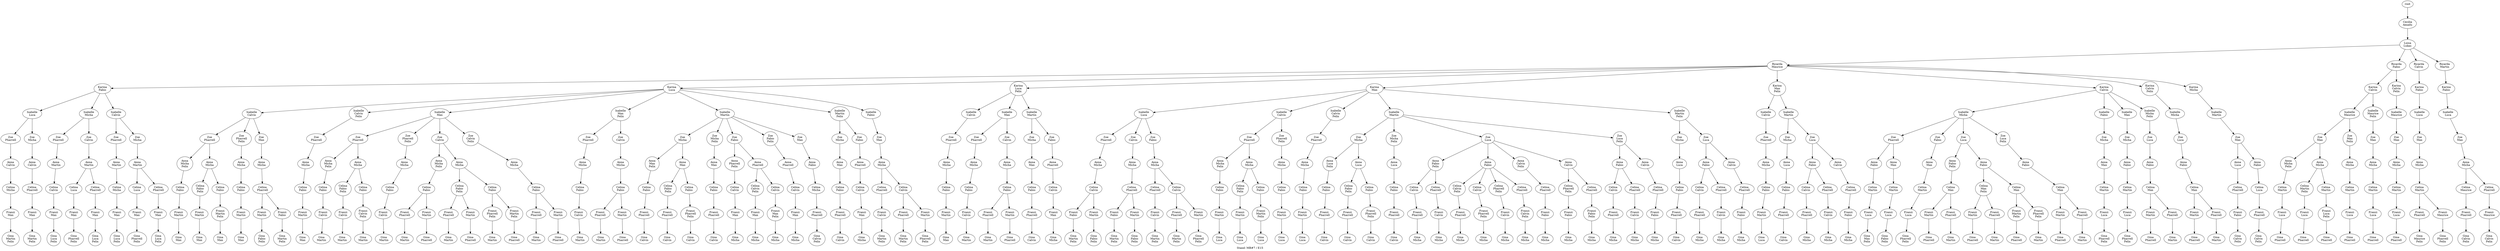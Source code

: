 digraph D { labelloc="b"; label="Stand: MB#7 / E15"; ranksep=0.8;
"root/0"[label="Cecilia\nAmadu"]
"root" -> "root/0";
"root/0/4"[label="Luisa\nLukas"]
"root/0" -> "root/0/4";
"root/0/4/6"[label="Ricarda\nMaurice"]
"root/0/4" -> "root/0/4/6";
"root/0/4/6/2"[label="Karina\nFabio"]
"root/0/4/6" -> "root/0/4/6/2";
"root/0/4/6/2/3"[label="Isabelle\nLuca"]
"root/0/4/6/2" -> "root/0/4/6/2/3";
"root/0/4/6/2/3/9"[label="Zoe\nPharrell"]
"root/0/4/6/2/3" -> "root/0/4/6/2/3/9";
"root/0/4/6/2/3/9/1"[label="Anna\nCalvin"]
"root/0/4/6/2/3/9" -> "root/0/4/6/2/3/9/1";
"root/0/4/6/2/3/9/1/8"[label="Celina\nMicha"]
"root/0/4/6/2/3/9/1" -> "root/0/4/6/2/3/9/1/8";
"root/0/4/6/2/3/9/1/8/7"[label="Franzi\nMax"]
"root/0/4/6/2/3/9/1/8" -> "root/0/4/6/2/3/9/1/8/7";
"root/0/4/6/2/3/9/1/8/7/5,10"[label="Gina\nMartin\nFelix"]
"root/0/4/6/2/3/9/1/8/7" -> "root/0/4/6/2/3/9/1/8/7/5,10";
"root/0/4/6/2/8"[label="Isabelle\nMicha"]
"root/0/4/6/2" -> "root/0/4/6/2/8";
"root/0/4/6/2/8/9"[label="Zoe\nPharrell"]
"root/0/4/6/2/8" -> "root/0/4/6/2/8/9";
"root/0/4/6/2/8/9/5"[label="Anna\nMartin"]
"root/0/4/6/2/8/9" -> "root/0/4/6/2/8/9/5";
"root/0/4/6/2/8/9/5/1"[label="Celina\nCalvin"]
"root/0/4/6/2/8/9/5" -> "root/0/4/6/2/8/9/5/1";
"root/0/4/6/2/8/9/5/1/7"[label="Franzi\nMax"]
"root/0/4/6/2/8/9/5/1" -> "root/0/4/6/2/8/9/5/1/7";
"root/0/4/6/2/8/9/5/1/7/3,10"[label="Gina\nLuca\nFelix"]
"root/0/4/6/2/8/9/5/1/7" -> "root/0/4/6/2/8/9/5/1/7/3,10";
"root/0/4/6/2/1"[label="Isabelle\nCalvin"]
"root/0/4/6/2" -> "root/0/4/6/2/1";
"root/0/4/6/2/1/9"[label="Zoe\nPharrell"]
"root/0/4/6/2/1" -> "root/0/4/6/2/1/9";
"root/0/4/6/2/1/9/5"[label="Anna\nMartin"]
"root/0/4/6/2/1/9" -> "root/0/4/6/2/1/9/5";
"root/0/4/6/2/1/9/5/8"[label="Celina\nMicha"]
"root/0/4/6/2/1/9/5" -> "root/0/4/6/2/1/9/5/8";
"root/0/4/6/2/1/9/5/8/7"[label="Franzi\nMax"]
"root/0/4/6/2/1/9/5/8" -> "root/0/4/6/2/1/9/5/8/7";
"root/0/4/6/2/1/9/5/8/7/3,10"[label="Gina\nLuca\nFelix"]
"root/0/4/6/2/1/9/5/8/7" -> "root/0/4/6/2/1/9/5/8/7/3,10";
"root/0/4/6/3"[label="Karina\nLuca"]
"root/0/4/6" -> "root/0/4/6/3";
"root/0/4/6/3/1"[label="Isabelle\nCalvin"]
"root/0/4/6/3" -> "root/0/4/6/3/1";
"root/0/4/6/3/1/9"[label="Zoe\nPharrell"]
"root/0/4/6/3/1" -> "root/0/4/6/3/1/9";
"root/0/4/6/3/1/9/8,10"[label="Anna\nMicha\nFelix"]
"root/0/4/6/3/1/9" -> "root/0/4/6/3/1/9/8,10";
"root/0/4/6/3/1/9/8,10/2"[label="Celina\nFabio"]
"root/0/4/6/3/1/9/8,10" -> "root/0/4/6/3/1/9/8,10/2";
"root/0/4/6/3/1/9/8,10/2/5"[label="Franzi\nMartin"]
"root/0/4/6/3/1/9/8,10/2" -> "root/0/4/6/3/1/9/8,10/2/5";
"root/0/4/6/3/1/9/8,10/2/5/7"[label="Gina\nMax"]
"root/0/4/6/3/1/9/8,10/2/5" -> "root/0/4/6/3/1/9/8,10/2/5/7";
"root/0/4/6/3/1/9/8"[label="Anna\nMicha"]
"root/0/4/6/3/1/9" -> "root/0/4/6/3/1/9/8";
"root/0/4/6/3/1/9/8/2,10"[label="Celina\nFabio\nFelix"]
"root/0/4/6/3/1/9/8" -> "root/0/4/6/3/1/9/8/2,10";
"root/0/4/6/3/1/9/8/2,10/5"[label="Franzi\nMartin"]
"root/0/4/6/3/1/9/8/2,10" -> "root/0/4/6/3/1/9/8/2,10/5";
"root/0/4/6/3/1/9/8/2,10/5/7"[label="Gina\nMax"]
"root/0/4/6/3/1/9/8/2,10/5" -> "root/0/4/6/3/1/9/8/2,10/5/7";
"root/0/4/6/3/1/9/8/2"[label="Celina\nFabio"]
"root/0/4/6/3/1/9/8" -> "root/0/4/6/3/1/9/8/2";
"root/0/4/6/3/1/9/8/2/5,10"[label="Franzi\nMartin\nFelix"]
"root/0/4/6/3/1/9/8/2" -> "root/0/4/6/3/1/9/8/2/5,10";
"root/0/4/6/3/1/9/8/2/5,10/7"[label="Gina\nMax"]
"root/0/4/6/3/1/9/8/2/5,10" -> "root/0/4/6/3/1/9/8/2/5,10/7";
"root/0/4/6/3/1,10"[label="Isabelle\nCalvin\nFelix"]
"root/0/4/6/3" -> "root/0/4/6/3/1,10";
"root/0/4/6/3/1,10/9"[label="Zoe\nPharrell"]
"root/0/4/6/3/1,10" -> "root/0/4/6/3/1,10/9";
"root/0/4/6/3/1,10/9/8"[label="Anna\nMicha"]
"root/0/4/6/3/1,10/9" -> "root/0/4/6/3/1,10/9/8";
"root/0/4/6/3/1,10/9/8/2"[label="Celina\nFabio"]
"root/0/4/6/3/1,10/9/8" -> "root/0/4/6/3/1,10/9/8/2";
"root/0/4/6/3/1,10/9/8/2/5"[label="Franzi\nMartin"]
"root/0/4/6/3/1,10/9/8/2" -> "root/0/4/6/3/1,10/9/8/2/5";
"root/0/4/6/3/1,10/9/8/2/5/7"[label="Gina\nMax"]
"root/0/4/6/3/1,10/9/8/2/5" -> "root/0/4/6/3/1,10/9/8/2/5/7";
"root/0/4/6/3,10"[label="Karina\nLuca\nFelix"]
"root/0/4/6" -> "root/0/4/6/3,10";
"root/0/4/6/3,10/1"[label="Isabelle\nCalvin"]
"root/0/4/6/3,10" -> "root/0/4/6/3,10/1";
"root/0/4/6/3,10/1/9"[label="Zoe\nPharrell"]
"root/0/4/6/3,10/1" -> "root/0/4/6/3,10/1/9";
"root/0/4/6/3,10/1/9/8"[label="Anna\nMicha"]
"root/0/4/6/3,10/1/9" -> "root/0/4/6/3,10/1/9/8";
"root/0/4/6/3,10/1/9/8/2"[label="Celina\nFabio"]
"root/0/4/6/3,10/1/9/8" -> "root/0/4/6/3,10/1/9/8/2";
"root/0/4/6/3,10/1/9/8/2/5"[label="Franzi\nMartin"]
"root/0/4/6/3,10/1/9/8/2" -> "root/0/4/6/3,10/1/9/8/2/5";
"root/0/4/6/3,10/1/9/8/2/5/7"[label="Gina\nMax"]
"root/0/4/6/3,10/1/9/8/2/5" -> "root/0/4/6/3,10/1/9/8/2/5/7";
"root/0/4/6/3/1/9,10"[label="Zoe\nPharrell\nFelix"]
"root/0/4/6/3/1" -> "root/0/4/6/3/1/9,10";
"root/0/4/6/3/1/9,10/8"[label="Anna\nMicha"]
"root/0/4/6/3/1/9,10" -> "root/0/4/6/3/1/9,10/8";
"root/0/4/6/3/1/9,10/8/2"[label="Celina\nFabio"]
"root/0/4/6/3/1/9,10/8" -> "root/0/4/6/3/1/9,10/8/2";
"root/0/4/6/3/1/9,10/8/2/5"[label="Franzi\nMartin"]
"root/0/4/6/3/1/9,10/8/2" -> "root/0/4/6/3/1/9,10/8/2/5";
"root/0/4/6/3/1/9,10/8/2/5/7"[label="Gina\nMax"]
"root/0/4/6/3/1/9,10/8/2/5" -> "root/0/4/6/3/1/9,10/8/2/5/7";
"root/0/4/6/3/7"[label="Isabelle\nMax"]
"root/0/4/6/3" -> "root/0/4/6/3/7";
"root/0/4/6/3/7/9"[label="Zoe\nPharrell"]
"root/0/4/6/3/7" -> "root/0/4/6/3/7/9";
"root/0/4/6/3/7/9/8,10"[label="Anna\nMicha\nFelix"]
"root/0/4/6/3/7/9" -> "root/0/4/6/3/7/9/8,10";
"root/0/4/6/3/7/9/8,10/2"[label="Celina\nFabio"]
"root/0/4/6/3/7/9/8,10" -> "root/0/4/6/3/7/9/8,10/2";
"root/0/4/6/3/7/9/8,10/2/1"[label="Franzi\nCalvin"]
"root/0/4/6/3/7/9/8,10/2" -> "root/0/4/6/3/7/9/8,10/2/1";
"root/0/4/6/3/7/9/8,10/2/1/5"[label="Gina\nMartin"]
"root/0/4/6/3/7/9/8,10/2/1" -> "root/0/4/6/3/7/9/8,10/2/1/5";
"root/0/4/6/3/7/9/8"[label="Anna\nMicha"]
"root/0/4/6/3/7/9" -> "root/0/4/6/3/7/9/8";
"root/0/4/6/3/7/9/8/2,10"[label="Celina\nFabio\nFelix"]
"root/0/4/6/3/7/9/8" -> "root/0/4/6/3/7/9/8/2,10";
"root/0/4/6/3/7/9/8/2,10/1"[label="Franzi\nCalvin"]
"root/0/4/6/3/7/9/8/2,10" -> "root/0/4/6/3/7/9/8/2,10/1";
"root/0/4/6/3/7/9/8/2,10/1/5"[label="Gina\nMartin"]
"root/0/4/6/3/7/9/8/2,10/1" -> "root/0/4/6/3/7/9/8/2,10/1/5";
"root/0/4/6/3/7/9/8/2"[label="Celina\nFabio"]
"root/0/4/6/3/7/9/8" -> "root/0/4/6/3/7/9/8/2";
"root/0/4/6/3/7/9/8/2/1,10"[label="Franzi\nCalvin\nFelix"]
"root/0/4/6/3/7/9/8/2" -> "root/0/4/6/3/7/9/8/2/1,10";
"root/0/4/6/3/7/9/8/2/1,10/5"[label="Gina\nMartin"]
"root/0/4/6/3/7/9/8/2/1,10" -> "root/0/4/6/3/7/9/8/2/1,10/5";
"root/0/4/6/3/7,10"[label="Isabelle\nMax\nFelix"]
"root/0/4/6/3" -> "root/0/4/6/3/7,10";
"root/0/4/6/3/7,10/9"[label="Zoe\nPharrell"]
"root/0/4/6/3/7,10" -> "root/0/4/6/3/7,10/9";
"root/0/4/6/3/7,10/9/8"[label="Anna\nMicha"]
"root/0/4/6/3/7,10/9" -> "root/0/4/6/3/7,10/9/8";
"root/0/4/6/3/7,10/9/8/2"[label="Celina\nFabio"]
"root/0/4/6/3/7,10/9/8" -> "root/0/4/6/3/7,10/9/8/2";
"root/0/4/6/3/7,10/9/8/2/1"[label="Franzi\nCalvin"]
"root/0/4/6/3/7,10/9/8/2" -> "root/0/4/6/3/7,10/9/8/2/1";
"root/0/4/6/3/7,10/9/8/2/1/5"[label="Gina\nMartin"]
"root/0/4/6/3/7,10/9/8/2/1" -> "root/0/4/6/3/7,10/9/8/2/1/5";
"root/0/4/6/3,10/7"[label="Isabelle\nMax"]
"root/0/4/6/3,10" -> "root/0/4/6/3,10/7";
"root/0/4/6/3,10/7/9"[label="Zoe\nPharrell"]
"root/0/4/6/3,10/7" -> "root/0/4/6/3,10/7/9";
"root/0/4/6/3,10/7/9/8"[label="Anna\nMicha"]
"root/0/4/6/3,10/7/9" -> "root/0/4/6/3,10/7/9/8";
"root/0/4/6/3,10/7/9/8/2"[label="Celina\nFabio"]
"root/0/4/6/3,10/7/9/8" -> "root/0/4/6/3,10/7/9/8/2";
"root/0/4/6/3,10/7/9/8/2/1"[label="Franzi\nCalvin"]
"root/0/4/6/3,10/7/9/8/2" -> "root/0/4/6/3,10/7/9/8/2/1";
"root/0/4/6/3,10/7/9/8/2/1/5"[label="Gina\nMartin"]
"root/0/4/6/3,10/7/9/8/2/1" -> "root/0/4/6/3,10/7/9/8/2/1/5";
"root/0/4/6/3/7/9,10"[label="Zoe\nPharrell\nFelix"]
"root/0/4/6/3/7" -> "root/0/4/6/3/7/9,10";
"root/0/4/6/3/7/9,10/8"[label="Anna\nMicha"]
"root/0/4/6/3/7/9,10" -> "root/0/4/6/3/7/9,10/8";
"root/0/4/6/3/7/9,10/8/2"[label="Celina\nFabio"]
"root/0/4/6/3/7/9,10/8" -> "root/0/4/6/3/7/9,10/8/2";
"root/0/4/6/3/7/9,10/8/2/1"[label="Franzi\nCalvin"]
"root/0/4/6/3/7/9,10/8/2" -> "root/0/4/6/3/7/9,10/8/2/1";
"root/0/4/6/3/7/9,10/8/2/1/5"[label="Gina\nMartin"]
"root/0/4/6/3/7/9,10/8/2/1" -> "root/0/4/6/3/7/9,10/8/2/1/5";
"root/0/4/6/7"[label="Karina\nMax"]
"root/0/4/6" -> "root/0/4/6/7";
"root/0/4/6/7/3"[label="Isabelle\nLuca"]
"root/0/4/6/7" -> "root/0/4/6/7/3";
"root/0/4/6/7/3/9"[label="Zoe\nPharrell"]
"root/0/4/6/7/3" -> "root/0/4/6/7/3/9";
"root/0/4/6/7/3/9/8"[label="Anna\nMicha"]
"root/0/4/6/7/3/9" -> "root/0/4/6/7/3/9/8";
"root/0/4/6/7/3/9/8/1"[label="Celina\nCalvin"]
"root/0/4/6/7/3/9/8" -> "root/0/4/6/7/3/9/8/1";
"root/0/4/6/7/3/9/8/1/2"[label="Franzi\nFabio"]
"root/0/4/6/7/3/9/8/1" -> "root/0/4/6/7/3/9/8/1/2";
"root/0/4/6/7/3/9/8/1/2/5,10"[label="Gina\nMartin\nFelix"]
"root/0/4/6/7/3/9/8/1/2" -> "root/0/4/6/7/3/9/8/1/2/5,10";
"root/0/4/6/7/3/9/8/1/5"[label="Franzi\nMartin"]
"root/0/4/6/7/3/9/8/1" -> "root/0/4/6/7/3/9/8/1/5";
"root/0/4/6/7/3/9/8/1/5/2,10"[label="Gina\nFabio\nFelix"]
"root/0/4/6/7/3/9/8/1/5" -> "root/0/4/6/7/3/9/8/1/5/2,10";
"root/0/4/6/7/1"[label="Isabelle\nCalvin"]
"root/0/4/6/7" -> "root/0/4/6/7/1";
"root/0/4/6/7/1/9"[label="Zoe\nPharrell"]
"root/0/4/6/7/1" -> "root/0/4/6/7/1/9";
"root/0/4/6/7/1/9/8,10"[label="Anna\nMicha\nFelix"]
"root/0/4/6/7/1/9" -> "root/0/4/6/7/1/9/8,10";
"root/0/4/6/7/1/9/8,10/2"[label="Celina\nFabio"]
"root/0/4/6/7/1/9/8,10" -> "root/0/4/6/7/1/9/8,10/2";
"root/0/4/6/7/1/9/8,10/2/5"[label="Franzi\nMartin"]
"root/0/4/6/7/1/9/8,10/2" -> "root/0/4/6/7/1/9/8,10/2/5";
"root/0/4/6/7/1/9/8,10/2/5/3"[label="Gina\nLuca"]
"root/0/4/6/7/1/9/8,10/2/5" -> "root/0/4/6/7/1/9/8,10/2/5/3";
"root/0/4/6/7/1/9/8"[label="Anna\nMicha"]
"root/0/4/6/7/1/9" -> "root/0/4/6/7/1/9/8";
"root/0/4/6/7/1/9/8/2,10"[label="Celina\nFabio\nFelix"]
"root/0/4/6/7/1/9/8" -> "root/0/4/6/7/1/9/8/2,10";
"root/0/4/6/7/1/9/8/2,10/5"[label="Franzi\nMartin"]
"root/0/4/6/7/1/9/8/2,10" -> "root/0/4/6/7/1/9/8/2,10/5";
"root/0/4/6/7/1/9/8/2,10/5/3"[label="Gina\nLuca"]
"root/0/4/6/7/1/9/8/2,10/5" -> "root/0/4/6/7/1/9/8/2,10/5/3";
"root/0/4/6/7/1/9/8/2"[label="Celina\nFabio"]
"root/0/4/6/7/1/9/8" -> "root/0/4/6/7/1/9/8/2";
"root/0/4/6/7/1/9/8/2/5,10"[label="Franzi\nMartin\nFelix"]
"root/0/4/6/7/1/9/8/2" -> "root/0/4/6/7/1/9/8/2/5,10";
"root/0/4/6/7/1/9/8/2/5,10/3"[label="Gina\nLuca"]
"root/0/4/6/7/1/9/8/2/5,10" -> "root/0/4/6/7/1/9/8/2/5,10/3";
"root/0/4/6/7/1,10"[label="Isabelle\nCalvin\nFelix"]
"root/0/4/6/7" -> "root/0/4/6/7/1,10";
"root/0/4/6/7/1,10/9"[label="Zoe\nPharrell"]
"root/0/4/6/7/1,10" -> "root/0/4/6/7/1,10/9";
"root/0/4/6/7/1,10/9/8"[label="Anna\nMicha"]
"root/0/4/6/7/1,10/9" -> "root/0/4/6/7/1,10/9/8";
"root/0/4/6/7/1,10/9/8/2"[label="Celina\nFabio"]
"root/0/4/6/7/1,10/9/8" -> "root/0/4/6/7/1,10/9/8/2";
"root/0/4/6/7/1,10/9/8/2/5"[label="Franzi\nMartin"]
"root/0/4/6/7/1,10/9/8/2" -> "root/0/4/6/7/1,10/9/8/2/5";
"root/0/4/6/7/1,10/9/8/2/5/3"[label="Gina\nLuca"]
"root/0/4/6/7/1,10/9/8/2/5" -> "root/0/4/6/7/1,10/9/8/2/5/3";
"root/0/4/6/7,10"[label="Karina\nMax\nFelix"]
"root/0/4/6" -> "root/0/4/6/7,10";
"root/0/4/6/7,10/1"[label="Isabelle\nCalvin"]
"root/0/4/6/7,10" -> "root/0/4/6/7,10/1";
"root/0/4/6/7,10/1/9"[label="Zoe\nPharrell"]
"root/0/4/6/7,10/1" -> "root/0/4/6/7,10/1/9";
"root/0/4/6/7,10/1/9/8"[label="Anna\nMicha"]
"root/0/4/6/7,10/1/9" -> "root/0/4/6/7,10/1/9/8";
"root/0/4/6/7,10/1/9/8/2"[label="Celina\nFabio"]
"root/0/4/6/7,10/1/9/8" -> "root/0/4/6/7,10/1/9/8/2";
"root/0/4/6/7,10/1/9/8/2/5"[label="Franzi\nMartin"]
"root/0/4/6/7,10/1/9/8/2" -> "root/0/4/6/7,10/1/9/8/2/5";
"root/0/4/6/7,10/1/9/8/2/5/3"[label="Gina\nLuca"]
"root/0/4/6/7,10/1/9/8/2/5" -> "root/0/4/6/7,10/1/9/8/2/5/3";
"root/0/4/6/7/1/9,10"[label="Zoe\nPharrell\nFelix"]
"root/0/4/6/7/1" -> "root/0/4/6/7/1/9,10";
"root/0/4/6/7/1/9,10/8"[label="Anna\nMicha"]
"root/0/4/6/7/1/9,10" -> "root/0/4/6/7/1/9,10/8";
"root/0/4/6/7/1/9,10/8/2"[label="Celina\nFabio"]
"root/0/4/6/7/1/9,10/8" -> "root/0/4/6/7/1/9,10/8/2";
"root/0/4/6/7/1/9,10/8/2/5"[label="Franzi\nMartin"]
"root/0/4/6/7/1/9,10/8/2" -> "root/0/4/6/7/1/9,10/8/2/5";
"root/0/4/6/7/1/9,10/8/2/5/3"[label="Gina\nLuca"]
"root/0/4/6/7/1/9,10/8/2/5" -> "root/0/4/6/7/1/9,10/8/2/5/3";
"root/0/4/6/1"[label="Karina\nCalvin"]
"root/0/4/6" -> "root/0/4/6/1";
"root/0/4/6/1/8"[label="Isabelle\nMicha"]
"root/0/4/6/1" -> "root/0/4/6/1/8";
"root/0/4/6/1/8/9"[label="Zoe\nPharrell"]
"root/0/4/6/1/8" -> "root/0/4/6/1/8/9";
"root/0/4/6/1/8/9/2"[label="Anna\nFabio"]
"root/0/4/6/1/8/9" -> "root/0/4/6/1/8/9/2";
"root/0/4/6/1/8/9/2/5"[label="Celina\nMartin"]
"root/0/4/6/1/8/9/2" -> "root/0/4/6/1/8/9/2/5";
"root/0/4/6/1/8/9/2/5/3"[label="Franzi\nLuca"]
"root/0/4/6/1/8/9/2/5" -> "root/0/4/6/1/8/9/2/5/3";
"root/0/4/6/1/8/9/2/5/3/7,10"[label="Gina\nMax\nFelix"]
"root/0/4/6/1/8/9/2/5/3" -> "root/0/4/6/1/8/9/2/5/3/7,10";
"root/0/4/6/1/8/9/7"[label="Anna\nMax"]
"root/0/4/6/1/8/9" -> "root/0/4/6/1/8/9/7";
"root/0/4/6/1/8/9/7/5"[label="Celina\nMartin"]
"root/0/4/6/1/8/9/7" -> "root/0/4/6/1/8/9/7/5";
"root/0/4/6/1/8/9/7/5/3"[label="Franzi\nLuca"]
"root/0/4/6/1/8/9/7/5" -> "root/0/4/6/1/8/9/7/5/3";
"root/0/4/6/1/8/9/7/5/3/2,10"[label="Gina\nFabio\nFelix"]
"root/0/4/6/1/8/9/7/5/3" -> "root/0/4/6/1/8/9/7/5/3/2,10";
"root/0/4/6/2/3/8"[label="Zoe\nMicha"]
"root/0/4/6/2/3" -> "root/0/4/6/2/3/8";
"root/0/4/6/2/3/8/1"[label="Anna\nCalvin"]
"root/0/4/6/2/3/8" -> "root/0/4/6/2/3/8/1";
"root/0/4/6/2/3/8/1/9"[label="Celina\nPharrell"]
"root/0/4/6/2/3/8/1" -> "root/0/4/6/2/3/8/1/9";
"root/0/4/6/2/3/8/1/9/7"[label="Franzi\nMax"]
"root/0/4/6/2/3/8/1/9" -> "root/0/4/6/2/3/8/1/9/7";
"root/0/4/6/2/3/8/1/9/7/5,10"[label="Gina\nMartin\nFelix"]
"root/0/4/6/2/3/8/1/9/7" -> "root/0/4/6/2/3/8/1/9/7/5,10";
"root/0/4/6/2/1/8"[label="Zoe\nMicha"]
"root/0/4/6/2/1" -> "root/0/4/6/2/1/8";
"root/0/4/6/2/1/8/5"[label="Anna\nMartin"]
"root/0/4/6/2/1/8" -> "root/0/4/6/2/1/8/5";
"root/0/4/6/2/1/8/5/3"[label="Celina\nLuca"]
"root/0/4/6/2/1/8/5" -> "root/0/4/6/2/1/8/5/3";
"root/0/4/6/2/1/8/5/3/7"[label="Franzi\nMax"]
"root/0/4/6/2/1/8/5/3" -> "root/0/4/6/2/1/8/5/3/7";
"root/0/4/6/2/1/8/5/3/7/9,10"[label="Gina\nPharrell\nFelix"]
"root/0/4/6/2/1/8/5/3/7" -> "root/0/4/6/2/1/8/5/3/7/9,10";
"root/0/4/6/2/1/8/5/9"[label="Celina\nPharrell"]
"root/0/4/6/2/1/8/5" -> "root/0/4/6/2/1/8/5/9";
"root/0/4/6/2/1/8/5/9/7"[label="Franzi\nMax"]
"root/0/4/6/2/1/8/5/9" -> "root/0/4/6/2/1/8/5/9/7";
"root/0/4/6/2/1/8/5/9/7/3,10"[label="Gina\nLuca\nFelix"]
"root/0/4/6/2/1/8/5/9/7" -> "root/0/4/6/2/1/8/5/9/7/3,10";
"root/0/4/6/3/5"[label="Isabelle\nMartin"]
"root/0/4/6/3" -> "root/0/4/6/3/5";
"root/0/4/6/3/5/8"[label="Zoe\nMicha"]
"root/0/4/6/3/5" -> "root/0/4/6/3/5/8";
"root/0/4/6/3/5/8/7,10"[label="Anna\nMax\nFelix"]
"root/0/4/6/3/5/8" -> "root/0/4/6/3/5/8/7,10";
"root/0/4/6/3/5/8/7,10/2"[label="Celina\nFabio"]
"root/0/4/6/3/5/8/7,10" -> "root/0/4/6/3/5/8/7,10/2";
"root/0/4/6/3/5/8/7,10/2/9"[label="Franzi\nPharrell"]
"root/0/4/6/3/5/8/7,10/2" -> "root/0/4/6/3/5/8/7,10/2/9";
"root/0/4/6/3/5/8/7,10/2/9/1"[label="Gina\nCalvin"]
"root/0/4/6/3/5/8/7,10/2/9" -> "root/0/4/6/3/5/8/7,10/2/9/1";
"root/0/4/6/3/5/8/7"[label="Anna\nMax"]
"root/0/4/6/3/5/8" -> "root/0/4/6/3/5/8/7";
"root/0/4/6/3/5/8/7/2,10"[label="Celina\nFabio\nFelix"]
"root/0/4/6/3/5/8/7" -> "root/0/4/6/3/5/8/7/2,10";
"root/0/4/6/3/5/8/7/2,10/9"[label="Franzi\nPharrell"]
"root/0/4/6/3/5/8/7/2,10" -> "root/0/4/6/3/5/8/7/2,10/9";
"root/0/4/6/3/5/8/7/2,10/9/1"[label="Gina\nCalvin"]
"root/0/4/6/3/5/8/7/2,10/9" -> "root/0/4/6/3/5/8/7/2,10/9/1";
"root/0/4/6/3/5/8/7/2"[label="Celina\nFabio"]
"root/0/4/6/3/5/8/7" -> "root/0/4/6/3/5/8/7/2";
"root/0/4/6/3/5/8/7/2/9,10"[label="Franzi\nPharrell\nFelix"]
"root/0/4/6/3/5/8/7/2" -> "root/0/4/6/3/5/8/7/2/9,10";
"root/0/4/6/3/5/8/7/2/9,10/1"[label="Gina\nCalvin"]
"root/0/4/6/3/5/8/7/2/9,10" -> "root/0/4/6/3/5/8/7/2/9,10/1";
"root/0/4/6/3/5,10"[label="Isabelle\nMartin\nFelix"]
"root/0/4/6/3" -> "root/0/4/6/3/5,10";
"root/0/4/6/3/5,10/8"[label="Zoe\nMicha"]
"root/0/4/6/3/5,10" -> "root/0/4/6/3/5,10/8";
"root/0/4/6/3/5,10/8/7"[label="Anna\nMax"]
"root/0/4/6/3/5,10/8" -> "root/0/4/6/3/5,10/8/7";
"root/0/4/6/3/5,10/8/7/2"[label="Celina\nFabio"]
"root/0/4/6/3/5,10/8/7" -> "root/0/4/6/3/5,10/8/7/2";
"root/0/4/6/3/5,10/8/7/2/9"[label="Franzi\nPharrell"]
"root/0/4/6/3/5,10/8/7/2" -> "root/0/4/6/3/5,10/8/7/2/9";
"root/0/4/6/3/5,10/8/7/2/9/1"[label="Gina\nCalvin"]
"root/0/4/6/3/5,10/8/7/2/9" -> "root/0/4/6/3/5,10/8/7/2/9/1";
"root/0/4/6/3,10/5"[label="Isabelle\nMartin"]
"root/0/4/6/3,10" -> "root/0/4/6/3,10/5";
"root/0/4/6/3,10/5/8"[label="Zoe\nMicha"]
"root/0/4/6/3,10/5" -> "root/0/4/6/3,10/5/8";
"root/0/4/6/3,10/5/8/7"[label="Anna\nMax"]
"root/0/4/6/3,10/5/8" -> "root/0/4/6/3,10/5/8/7";
"root/0/4/6/3,10/5/8/7/2"[label="Celina\nFabio"]
"root/0/4/6/3,10/5/8/7" -> "root/0/4/6/3,10/5/8/7/2";
"root/0/4/6/3,10/5/8/7/2/9"[label="Franzi\nPharrell"]
"root/0/4/6/3,10/5/8/7/2" -> "root/0/4/6/3,10/5/8/7/2/9";
"root/0/4/6/3,10/5/8/7/2/9/1"[label="Gina\nCalvin"]
"root/0/4/6/3,10/5/8/7/2/9" -> "root/0/4/6/3,10/5/8/7/2/9/1";
"root/0/4/6/3/5/8,10"[label="Zoe\nMicha\nFelix"]
"root/0/4/6/3/5" -> "root/0/4/6/3/5/8,10";
"root/0/4/6/3/5/8,10/7"[label="Anna\nMax"]
"root/0/4/6/3/5/8,10" -> "root/0/4/6/3/5/8,10/7";
"root/0/4/6/3/5/8,10/7/2"[label="Celina\nFabio"]
"root/0/4/6/3/5/8,10/7" -> "root/0/4/6/3/5/8,10/7/2";
"root/0/4/6/3/5/8,10/7/2/9"[label="Franzi\nPharrell"]
"root/0/4/6/3/5/8,10/7/2" -> "root/0/4/6/3/5/8,10/7/2/9";
"root/0/4/6/3/5/8,10/7/2/9/1"[label="Gina\nCalvin"]
"root/0/4/6/3/5/8,10/7/2/9" -> "root/0/4/6/3/5/8,10/7/2/9/1";
"root/0/4/6/7/5"[label="Isabelle\nMartin"]
"root/0/4/6/7" -> "root/0/4/6/7/5";
"root/0/4/6/7/5/8"[label="Zoe\nMicha"]
"root/0/4/6/7/5" -> "root/0/4/6/7/5/8";
"root/0/4/6/7/5/8/3,10"[label="Anna\nLuca\nFelix"]
"root/0/4/6/7/5/8" -> "root/0/4/6/7/5/8/3,10";
"root/0/4/6/7/5/8/3,10/2"[label="Celina\nFabio"]
"root/0/4/6/7/5/8/3,10" -> "root/0/4/6/7/5/8/3,10/2";
"root/0/4/6/7/5/8/3,10/2/9"[label="Franzi\nPharrell"]
"root/0/4/6/7/5/8/3,10/2" -> "root/0/4/6/7/5/8/3,10/2/9";
"root/0/4/6/7/5/8/3,10/2/9/1"[label="Gina\nCalvin"]
"root/0/4/6/7/5/8/3,10/2/9" -> "root/0/4/6/7/5/8/3,10/2/9/1";
"root/0/4/6/7/5/8/3"[label="Anna\nLuca"]
"root/0/4/6/7/5/8" -> "root/0/4/6/7/5/8/3";
"root/0/4/6/7/5/8/3/2,10"[label="Celina\nFabio\nFelix"]
"root/0/4/6/7/5/8/3" -> "root/0/4/6/7/5/8/3/2,10";
"root/0/4/6/7/5/8/3/2,10/9"[label="Franzi\nPharrell"]
"root/0/4/6/7/5/8/3/2,10" -> "root/0/4/6/7/5/8/3/2,10/9";
"root/0/4/6/7/5/8/3/2,10/9/1"[label="Gina\nCalvin"]
"root/0/4/6/7/5/8/3/2,10/9" -> "root/0/4/6/7/5/8/3/2,10/9/1";
"root/0/4/6/7/5/8/3/2"[label="Celina\nFabio"]
"root/0/4/6/7/5/8/3" -> "root/0/4/6/7/5/8/3/2";
"root/0/4/6/7/5/8/3/2/9,10"[label="Franzi\nPharrell\nFelix"]
"root/0/4/6/7/5/8/3/2" -> "root/0/4/6/7/5/8/3/2/9,10";
"root/0/4/6/7/5/8/3/2/9,10/1"[label="Gina\nCalvin"]
"root/0/4/6/7/5/8/3/2/9,10" -> "root/0/4/6/7/5/8/3/2/9,10/1";
"root/0/4/6/7/5,10"[label="Isabelle\nMartin\nFelix"]
"root/0/4/6/7" -> "root/0/4/6/7/5,10";
"root/0/4/6/7/5,10/8"[label="Zoe\nMicha"]
"root/0/4/6/7/5,10" -> "root/0/4/6/7/5,10/8";
"root/0/4/6/7/5,10/8/3"[label="Anna\nLuca"]
"root/0/4/6/7/5,10/8" -> "root/0/4/6/7/5,10/8/3";
"root/0/4/6/7/5,10/8/3/2"[label="Celina\nFabio"]
"root/0/4/6/7/5,10/8/3" -> "root/0/4/6/7/5,10/8/3/2";
"root/0/4/6/7/5,10/8/3/2/9"[label="Franzi\nPharrell"]
"root/0/4/6/7/5,10/8/3/2" -> "root/0/4/6/7/5,10/8/3/2/9";
"root/0/4/6/7/5,10/8/3/2/9/1"[label="Gina\nCalvin"]
"root/0/4/6/7/5,10/8/3/2/9" -> "root/0/4/6/7/5,10/8/3/2/9/1";
"root/0/4/6/7,10/5"[label="Isabelle\nMartin"]
"root/0/4/6/7,10" -> "root/0/4/6/7,10/5";
"root/0/4/6/7,10/5/8"[label="Zoe\nMicha"]
"root/0/4/6/7,10/5" -> "root/0/4/6/7,10/5/8";
"root/0/4/6/7,10/5/8/3"[label="Anna\nLuca"]
"root/0/4/6/7,10/5/8" -> "root/0/4/6/7,10/5/8/3";
"root/0/4/6/7,10/5/8/3/2"[label="Celina\nFabio"]
"root/0/4/6/7,10/5/8/3" -> "root/0/4/6/7,10/5/8/3/2";
"root/0/4/6/7,10/5/8/3/2/9"[label="Franzi\nPharrell"]
"root/0/4/6/7,10/5/8/3/2" -> "root/0/4/6/7,10/5/8/3/2/9";
"root/0/4/6/7,10/5/8/3/2/9/1"[label="Gina\nCalvin"]
"root/0/4/6/7,10/5/8/3/2/9" -> "root/0/4/6/7,10/5/8/3/2/9/1";
"root/0/4/6/7/5/8,10"[label="Zoe\nMicha\nFelix"]
"root/0/4/6/7/5" -> "root/0/4/6/7/5/8,10";
"root/0/4/6/7/5/8,10/3"[label="Anna\nLuca"]
"root/0/4/6/7/5/8,10" -> "root/0/4/6/7/5/8,10/3";
"root/0/4/6/7/5/8,10/3/2"[label="Celina\nFabio"]
"root/0/4/6/7/5/8,10/3" -> "root/0/4/6/7/5/8,10/3/2";
"root/0/4/6/7/5/8,10/3/2/9"[label="Franzi\nPharrell"]
"root/0/4/6/7/5/8,10/3/2" -> "root/0/4/6/7/5/8,10/3/2/9";
"root/0/4/6/7/5/8,10/3/2/9/1"[label="Gina\nCalvin"]
"root/0/4/6/7/5/8,10/3/2/9" -> "root/0/4/6/7/5/8,10/3/2/9/1";
"root/0/4/6/1/2"[label="Isabelle\nFabio"]
"root/0/4/6/1" -> "root/0/4/6/1/2";
"root/0/4/6/1/2/8"[label="Zoe\nMicha"]
"root/0/4/6/1/2" -> "root/0/4/6/1/2/8";
"root/0/4/6/1/2/8/7"[label="Anna\nMax"]
"root/0/4/6/1/2/8" -> "root/0/4/6/1/2/8/7";
"root/0/4/6/1/2/8/7/5"[label="Celina\nMartin"]
"root/0/4/6/1/2/8/7" -> "root/0/4/6/1/2/8/7/5";
"root/0/4/6/1/2/8/7/5/3"[label="Franzi\nLuca"]
"root/0/4/6/1/2/8/7/5" -> "root/0/4/6/1/2/8/7/5/3";
"root/0/4/6/1/2/8/7/5/3/9,10"[label="Gina\nPharrell\nFelix"]
"root/0/4/6/1/2/8/7/5/3" -> "root/0/4/6/1/2/8/7/5/3/9,10";
"root/0/4/6/1/7"[label="Isabelle\nMax"]
"root/0/4/6/1" -> "root/0/4/6/1/7";
"root/0/4/6/1/7/8"[label="Zoe\nMicha"]
"root/0/4/6/1/7" -> "root/0/4/6/1/7/8";
"root/0/4/6/1/7/8/2"[label="Anna\nFabio"]
"root/0/4/6/1/7/8" -> "root/0/4/6/1/7/8/2";
"root/0/4/6/1/7/8/2/5"[label="Celina\nMartin"]
"root/0/4/6/1/7/8/2" -> "root/0/4/6/1/7/8/2/5";
"root/0/4/6/1/7/8/2/5/3"[label="Franzi\nLuca"]
"root/0/4/6/1/7/8/2/5" -> "root/0/4/6/1/7/8/2/5/3";
"root/0/4/6/1/7/8/2/5/3/9,10"[label="Gina\nPharrell\nFelix"]
"root/0/4/6/1/7/8/2/5/3" -> "root/0/4/6/1/7/8/2/5/3/9,10";
"root/0/4/6/2/8/1"[label="Zoe\nCalvin"]
"root/0/4/6/2/8" -> "root/0/4/6/2/8/1";
"root/0/4/6/2/8/1/5"[label="Anna\nMartin"]
"root/0/4/6/2/8/1" -> "root/0/4/6/2/8/1/5";
"root/0/4/6/2/8/1/5/3"[label="Celina\nLuca"]
"root/0/4/6/2/8/1/5" -> "root/0/4/6/2/8/1/5/3";
"root/0/4/6/2/8/1/5/3/7"[label="Franzi\nMax"]
"root/0/4/6/2/8/1/5/3" -> "root/0/4/6/2/8/1/5/3/7";
"root/0/4/6/2/8/1/5/3/7/9,10"[label="Gina\nPharrell\nFelix"]
"root/0/4/6/2/8/1/5/3/7" -> "root/0/4/6/2/8/1/5/3/7/9,10";
"root/0/4/6/2/8/1/5/9"[label="Celina\nPharrell"]
"root/0/4/6/2/8/1/5" -> "root/0/4/6/2/8/1/5/9";
"root/0/4/6/2/8/1/5/9/7"[label="Franzi\nMax"]
"root/0/4/6/2/8/1/5/9" -> "root/0/4/6/2/8/1/5/9/7";
"root/0/4/6/2/8/1/5/9/7/3,10"[label="Gina\nLuca\nFelix"]
"root/0/4/6/2/8/1/5/9/7" -> "root/0/4/6/2/8/1/5/9/7/3,10";
"root/0/4/6/3/7/1"[label="Zoe\nCalvin"]
"root/0/4/6/3/7" -> "root/0/4/6/3/7/1";
"root/0/4/6/3/7/1/8,10"[label="Anna\nMicha\nFelix"]
"root/0/4/6/3/7/1" -> "root/0/4/6/3/7/1/8,10";
"root/0/4/6/3/7/1/8,10/2"[label="Celina\nFabio"]
"root/0/4/6/3/7/1/8,10" -> "root/0/4/6/3/7/1/8,10/2";
"root/0/4/6/3/7/1/8,10/2/9"[label="Franzi\nPharrell"]
"root/0/4/6/3/7/1/8,10/2" -> "root/0/4/6/3/7/1/8,10/2/9";
"root/0/4/6/3/7/1/8,10/2/9/5"[label="Gina\nMartin"]
"root/0/4/6/3/7/1/8,10/2/9" -> "root/0/4/6/3/7/1/8,10/2/9/5";
"root/0/4/6/3/7/1/8"[label="Anna\nMicha"]
"root/0/4/6/3/7/1" -> "root/0/4/6/3/7/1/8";
"root/0/4/6/3/7/1/8/2,10"[label="Celina\nFabio\nFelix"]
"root/0/4/6/3/7/1/8" -> "root/0/4/6/3/7/1/8/2,10";
"root/0/4/6/3/7/1/8/2,10/9"[label="Franzi\nPharrell"]
"root/0/4/6/3/7/1/8/2,10" -> "root/0/4/6/3/7/1/8/2,10/9";
"root/0/4/6/3/7/1/8/2,10/9/5"[label="Gina\nMartin"]
"root/0/4/6/3/7/1/8/2,10/9" -> "root/0/4/6/3/7/1/8/2,10/9/5";
"root/0/4/6/3/7/1/8/2"[label="Celina\nFabio"]
"root/0/4/6/3/7/1/8" -> "root/0/4/6/3/7/1/8/2";
"root/0/4/6/3/7/1/8/2/9,10"[label="Franzi\nPharrell\nFelix"]
"root/0/4/6/3/7/1/8/2" -> "root/0/4/6/3/7/1/8/2/9,10";
"root/0/4/6/3/7/1/8/2/9,10/5"[label="Gina\nMartin"]
"root/0/4/6/3/7/1/8/2/9,10" -> "root/0/4/6/3/7/1/8/2/9,10/5";
"root/0/4/6/3/7,10/1"[label="Zoe\nCalvin"]
"root/0/4/6/3/7,10" -> "root/0/4/6/3/7,10/1";
"root/0/4/6/3/7,10/1/8"[label="Anna\nMicha"]
"root/0/4/6/3/7,10/1" -> "root/0/4/6/3/7,10/1/8";
"root/0/4/6/3/7,10/1/8/2"[label="Celina\nFabio"]
"root/0/4/6/3/7,10/1/8" -> "root/0/4/6/3/7,10/1/8/2";
"root/0/4/6/3/7,10/1/8/2/9"[label="Franzi\nPharrell"]
"root/0/4/6/3/7,10/1/8/2" -> "root/0/4/6/3/7,10/1/8/2/9";
"root/0/4/6/3/7,10/1/8/2/9/5"[label="Gina\nMartin"]
"root/0/4/6/3/7,10/1/8/2/9" -> "root/0/4/6/3/7,10/1/8/2/9/5";
"root/0/4/6/3,10/7/1"[label="Zoe\nCalvin"]
"root/0/4/6/3,10/7" -> "root/0/4/6/3,10/7/1";
"root/0/4/6/3,10/7/1/8"[label="Anna\nMicha"]
"root/0/4/6/3,10/7/1" -> "root/0/4/6/3,10/7/1/8";
"root/0/4/6/3,10/7/1/8/2"[label="Celina\nFabio"]
"root/0/4/6/3,10/7/1/8" -> "root/0/4/6/3,10/7/1/8/2";
"root/0/4/6/3,10/7/1/8/2/9"[label="Franzi\nPharrell"]
"root/0/4/6/3,10/7/1/8/2" -> "root/0/4/6/3,10/7/1/8/2/9";
"root/0/4/6/3,10/7/1/8/2/9/5"[label="Gina\nMartin"]
"root/0/4/6/3,10/7/1/8/2/9" -> "root/0/4/6/3,10/7/1/8/2/9/5";
"root/0/4/6/3/7/1,10"[label="Zoe\nCalvin\nFelix"]
"root/0/4/6/3/7" -> "root/0/4/6/3/7/1,10";
"root/0/4/6/3/7/1,10/8"[label="Anna\nMicha"]
"root/0/4/6/3/7/1,10" -> "root/0/4/6/3/7/1,10/8";
"root/0/4/6/3/7/1,10/8/2"[label="Celina\nFabio"]
"root/0/4/6/3/7/1,10/8" -> "root/0/4/6/3/7/1,10/8/2";
"root/0/4/6/3/7/1,10/8/2/9"[label="Franzi\nPharrell"]
"root/0/4/6/3/7/1,10/8/2" -> "root/0/4/6/3/7/1,10/8/2/9";
"root/0/4/6/3/7/1,10/8/2/9/5"[label="Gina\nMartin"]
"root/0/4/6/3/7/1,10/8/2/9" -> "root/0/4/6/3/7/1,10/8/2/9/5";
"root/0/4/6/3/7/1/8,10/2/5"[label="Franzi\nMartin"]
"root/0/4/6/3/7/1/8,10/2" -> "root/0/4/6/3/7/1/8,10/2/5";
"root/0/4/6/3/7/1/8,10/2/5/9"[label="Gina\nPharrell"]
"root/0/4/6/3/7/1/8,10/2/5" -> "root/0/4/6/3/7/1/8,10/2/5/9";
"root/0/4/6/3/7/1/8/2,10/5"[label="Franzi\nMartin"]
"root/0/4/6/3/7/1/8/2,10" -> "root/0/4/6/3/7/1/8/2,10/5";
"root/0/4/6/3/7/1/8/2,10/5/9"[label="Gina\nPharrell"]
"root/0/4/6/3/7/1/8/2,10/5" -> "root/0/4/6/3/7/1/8/2,10/5/9";
"root/0/4/6/3/7/1/8/2/5,10"[label="Franzi\nMartin\nFelix"]
"root/0/4/6/3/7/1/8/2" -> "root/0/4/6/3/7/1/8/2/5,10";
"root/0/4/6/3/7/1/8/2/5,10/9"[label="Gina\nPharrell"]
"root/0/4/6/3/7/1/8/2/5,10" -> "root/0/4/6/3/7/1/8/2/5,10/9";
"root/0/4/6/3/7,10/1/8/2/5"[label="Franzi\nMartin"]
"root/0/4/6/3/7,10/1/8/2" -> "root/0/4/6/3/7,10/1/8/2/5";
"root/0/4/6/3/7,10/1/8/2/5/9"[label="Gina\nPharrell"]
"root/0/4/6/3/7,10/1/8/2/5" -> "root/0/4/6/3/7,10/1/8/2/5/9";
"root/0/4/6/3,10/7/1/8/2/5"[label="Franzi\nMartin"]
"root/0/4/6/3,10/7/1/8/2" -> "root/0/4/6/3,10/7/1/8/2/5";
"root/0/4/6/3,10/7/1/8/2/5/9"[label="Gina\nPharrell"]
"root/0/4/6/3,10/7/1/8/2/5" -> "root/0/4/6/3,10/7/1/8/2/5/9";
"root/0/4/6/3/7/1,10/8/2/5"[label="Franzi\nMartin"]
"root/0/4/6/3/7/1,10/8/2" -> "root/0/4/6/3/7/1,10/8/2/5";
"root/0/4/6/3/7/1,10/8/2/5/9"[label="Gina\nPharrell"]
"root/0/4/6/3/7/1,10/8/2/5" -> "root/0/4/6/3/7/1,10/8/2/5/9";
"root/0/4/6/7/3/1"[label="Zoe\nCalvin"]
"root/0/4/6/7/3" -> "root/0/4/6/7/3/1";
"root/0/4/6/7/3/1/8"[label="Anna\nMicha"]
"root/0/4/6/7/3/1" -> "root/0/4/6/7/3/1/8";
"root/0/4/6/7/3/1/8/9"[label="Celina\nPharrell"]
"root/0/4/6/7/3/1/8" -> "root/0/4/6/7/3/1/8/9";
"root/0/4/6/7/3/1/8/9/2"[label="Franzi\nFabio"]
"root/0/4/6/7/3/1/8/9" -> "root/0/4/6/7/3/1/8/9/2";
"root/0/4/6/7/3/1/8/9/2/5,10"[label="Gina\nMartin\nFelix"]
"root/0/4/6/7/3/1/8/9/2" -> "root/0/4/6/7/3/1/8/9/2/5,10";
"root/0/4/6/7/3/1/8/9/5"[label="Franzi\nMartin"]
"root/0/4/6/7/3/1/8/9" -> "root/0/4/6/7/3/1/8/9/5";
"root/0/4/6/7/3/1/8/9/5/2,10"[label="Gina\nFabio\nFelix"]
"root/0/4/6/7/3/1/8/9/5" -> "root/0/4/6/7/3/1/8/9/5/2,10";
"root/0/4/6/1/8/2"[label="Zoe\nFabio"]
"root/0/4/6/1/8" -> "root/0/4/6/1/8/2";
"root/0/4/6/1/8/2/7"[label="Anna\nMax"]
"root/0/4/6/1/8/2" -> "root/0/4/6/1/8/2/7";
"root/0/4/6/1/8/2/7/5"[label="Celina\nMartin"]
"root/0/4/6/1/8/2/7" -> "root/0/4/6/1/8/2/7/5";
"root/0/4/6/1/8/2/7/5/3"[label="Franzi\nLuca"]
"root/0/4/6/1/8/2/7/5" -> "root/0/4/6/1/8/2/7/5/3";
"root/0/4/6/1/8/2/7/5/3/9,10"[label="Gina\nPharrell\nFelix"]
"root/0/4/6/1/8/2/7/5/3" -> "root/0/4/6/1/8/2/7/5/3/9,10";
"root/0/4/6/3/5/2"[label="Zoe\nFabio"]
"root/0/4/6/3/5" -> "root/0/4/6/3/5/2";
"root/0/4/6/3/5/2/9,10"[label="Anna\nPharrell\nFelix"]
"root/0/4/6/3/5/2" -> "root/0/4/6/3/5/2/9,10";
"root/0/4/6/3/5/2/9,10/1"[label="Celina\nCalvin"]
"root/0/4/6/3/5/2/9,10" -> "root/0/4/6/3/5/2/9,10/1";
"root/0/4/6/3/5/2/9,10/1/7"[label="Franzi\nMax"]
"root/0/4/6/3/5/2/9,10/1" -> "root/0/4/6/3/5/2/9,10/1/7";
"root/0/4/6/3/5/2/9,10/1/7/8"[label="Gina\nMicha"]
"root/0/4/6/3/5/2/9,10/1/7" -> "root/0/4/6/3/5/2/9,10/1/7/8";
"root/0/4/6/3/5/2/9"[label="Anna\nPharrell"]
"root/0/4/6/3/5/2" -> "root/0/4/6/3/5/2/9";
"root/0/4/6/3/5/2/9/1,10"[label="Celina\nCalvin\nFelix"]
"root/0/4/6/3/5/2/9" -> "root/0/4/6/3/5/2/9/1,10";
"root/0/4/6/3/5/2/9/1,10/7"[label="Franzi\nMax"]
"root/0/4/6/3/5/2/9/1,10" -> "root/0/4/6/3/5/2/9/1,10/7";
"root/0/4/6/3/5/2/9/1,10/7/8"[label="Gina\nMicha"]
"root/0/4/6/3/5/2/9/1,10/7" -> "root/0/4/6/3/5/2/9/1,10/7/8";
"root/0/4/6/3/5/2/9/1"[label="Celina\nCalvin"]
"root/0/4/6/3/5/2/9" -> "root/0/4/6/3/5/2/9/1";
"root/0/4/6/3/5/2/9/1/7,10"[label="Franzi\nMax\nFelix"]
"root/0/4/6/3/5/2/9/1" -> "root/0/4/6/3/5/2/9/1/7,10";
"root/0/4/6/3/5/2/9/1/7,10/8"[label="Gina\nMicha"]
"root/0/4/6/3/5/2/9/1/7,10" -> "root/0/4/6/3/5/2/9/1/7,10/8";
"root/0/4/6/3/5,10/2"[label="Zoe\nFabio"]
"root/0/4/6/3/5,10" -> "root/0/4/6/3/5,10/2";
"root/0/4/6/3/5,10/2/9"[label="Anna\nPharrell"]
"root/0/4/6/3/5,10/2" -> "root/0/4/6/3/5,10/2/9";
"root/0/4/6/3/5,10/2/9/1"[label="Celina\nCalvin"]
"root/0/4/6/3/5,10/2/9" -> "root/0/4/6/3/5,10/2/9/1";
"root/0/4/6/3/5,10/2/9/1/7"[label="Franzi\nMax"]
"root/0/4/6/3/5,10/2/9/1" -> "root/0/4/6/3/5,10/2/9/1/7";
"root/0/4/6/3/5,10/2/9/1/7/8"[label="Gina\nMicha"]
"root/0/4/6/3/5,10/2/9/1/7" -> "root/0/4/6/3/5,10/2/9/1/7/8";
"root/0/4/6/3,10/5/2"[label="Zoe\nFabio"]
"root/0/4/6/3,10/5" -> "root/0/4/6/3,10/5/2";
"root/0/4/6/3,10/5/2/9"[label="Anna\nPharrell"]
"root/0/4/6/3,10/5/2" -> "root/0/4/6/3,10/5/2/9";
"root/0/4/6/3,10/5/2/9/1"[label="Celina\nCalvin"]
"root/0/4/6/3,10/5/2/9" -> "root/0/4/6/3,10/5/2/9/1";
"root/0/4/6/3,10/5/2/9/1/7"[label="Franzi\nMax"]
"root/0/4/6/3,10/5/2/9/1" -> "root/0/4/6/3,10/5/2/9/1/7";
"root/0/4/6/3,10/5/2/9/1/7/8"[label="Gina\nMicha"]
"root/0/4/6/3,10/5/2/9/1/7" -> "root/0/4/6/3,10/5/2/9/1/7/8";
"root/0/4/6/3/5/2,10"[label="Zoe\nFabio\nFelix"]
"root/0/4/6/3/5" -> "root/0/4/6/3/5/2,10";
"root/0/4/6/3/5/2,10/9"[label="Anna\nPharrell"]
"root/0/4/6/3/5/2,10" -> "root/0/4/6/3/5/2,10/9";
"root/0/4/6/3/5/2,10/9/1"[label="Celina\nCalvin"]
"root/0/4/6/3/5/2,10/9" -> "root/0/4/6/3/5/2,10/9/1";
"root/0/4/6/3/5/2,10/9/1/7"[label="Franzi\nMax"]
"root/0/4/6/3/5/2,10/9/1" -> "root/0/4/6/3/5/2,10/9/1/7";
"root/0/4/6/3/5/2,10/9/1/7/8"[label="Gina\nMicha"]
"root/0/4/6/3/5/2,10/9/1/7" -> "root/0/4/6/3/5/2,10/9/1/7/8";
"root/0/4/6/7/3/2"[label="Zoe\nFabio"]
"root/0/4/6/7/3" -> "root/0/4/6/7/3/2";
"root/0/4/6/7/3/2/8"[label="Anna\nMicha"]
"root/0/4/6/7/3/2" -> "root/0/4/6/7/3/2/8";
"root/0/4/6/7/3/2/8/9"[label="Celina\nPharrell"]
"root/0/4/6/7/3/2/8" -> "root/0/4/6/7/3/2/8/9";
"root/0/4/6/7/3/2/8/9/1"[label="Franzi\nCalvin"]
"root/0/4/6/7/3/2/8/9" -> "root/0/4/6/7/3/2/8/9/1";
"root/0/4/6/7/3/2/8/9/1/5,10"[label="Gina\nMartin\nFelix"]
"root/0/4/6/7/3/2/8/9/1" -> "root/0/4/6/7/3/2/8/9/1/5,10";
"root/0/4/6/7/3/2/8/1"[label="Celina\nCalvin"]
"root/0/4/6/7/3/2/8" -> "root/0/4/6/7/3/2/8/1";
"root/0/4/6/7/3/2/8/1/9"[label="Franzi\nPharrell"]
"root/0/4/6/7/3/2/8/1" -> "root/0/4/6/7/3/2/8/1/9";
"root/0/4/6/7/3/2/8/1/9/5,10"[label="Gina\nMartin\nFelix"]
"root/0/4/6/7/3/2/8/1/9" -> "root/0/4/6/7/3/2/8/1/9/5,10";
"root/0/4/6/7/3/2/8/1/5"[label="Franzi\nMartin"]
"root/0/4/6/7/3/2/8/1" -> "root/0/4/6/7/3/2/8/1/5";
"root/0/4/6/7/3/2/8/1/5/9,10"[label="Gina\nPharrell\nFelix"]
"root/0/4/6/7/3/2/8/1/5" -> "root/0/4/6/7/3/2/8/1/5/9,10";
"root/0/4/6/1/8/3"[label="Zoe\nLuca"]
"root/0/4/6/1/8" -> "root/0/4/6/1/8/3";
"root/0/4/6/1/8/3/2,10"[label="Anna\nFabio\nFelix"]
"root/0/4/6/1/8/3" -> "root/0/4/6/1/8/3/2,10";
"root/0/4/6/1/8/3/2,10/7"[label="Celina\nMax"]
"root/0/4/6/1/8/3/2,10" -> "root/0/4/6/1/8/3/2,10/7";
"root/0/4/6/1/8/3/2,10/7/5"[label="Franzi\nMartin"]
"root/0/4/6/1/8/3/2,10/7" -> "root/0/4/6/1/8/3/2,10/7/5";
"root/0/4/6/1/8/3/2,10/7/5/9"[label="Gina\nPharrell"]
"root/0/4/6/1/8/3/2,10/7/5" -> "root/0/4/6/1/8/3/2,10/7/5/9";
"root/0/4/6/1/8/3/2"[label="Anna\nFabio"]
"root/0/4/6/1/8/3" -> "root/0/4/6/1/8/3/2";
"root/0/4/6/1/8/3/2/7,10"[label="Celina\nMax\nFelix"]
"root/0/4/6/1/8/3/2" -> "root/0/4/6/1/8/3/2/7,10";
"root/0/4/6/1/8/3/2/7,10/5"[label="Franzi\nMartin"]
"root/0/4/6/1/8/3/2/7,10" -> "root/0/4/6/1/8/3/2/7,10/5";
"root/0/4/6/1/8/3/2/7,10/5/9"[label="Gina\nPharrell"]
"root/0/4/6/1/8/3/2/7,10/5" -> "root/0/4/6/1/8/3/2/7,10/5/9";
"root/0/4/6/1/8/3/2/7"[label="Celina\nMax"]
"root/0/4/6/1/8/3/2" -> "root/0/4/6/1/8/3/2/7";
"root/0/4/6/1/8/3/2/7/5,10"[label="Franzi\nMartin\nFelix"]
"root/0/4/6/1/8/3/2/7" -> "root/0/4/6/1/8/3/2/7/5,10";
"root/0/4/6/1/8/3/2/7/5,10/9"[label="Gina\nPharrell"]
"root/0/4/6/1/8/3/2/7/5,10" -> "root/0/4/6/1/8/3/2/7/5,10/9";
"root/0/4/6/1/8,10"[label="Isabelle\nMicha\nFelix"]
"root/0/4/6/1" -> "root/0/4/6/1/8,10";
"root/0/4/6/1/8,10/3"[label="Zoe\nLuca"]
"root/0/4/6/1/8,10" -> "root/0/4/6/1/8,10/3";
"root/0/4/6/1/8,10/3/2"[label="Anna\nFabio"]
"root/0/4/6/1/8,10/3" -> "root/0/4/6/1/8,10/3/2";
"root/0/4/6/1/8,10/3/2/7"[label="Celina\nMax"]
"root/0/4/6/1/8,10/3/2" -> "root/0/4/6/1/8,10/3/2/7";
"root/0/4/6/1/8,10/3/2/7/5"[label="Franzi\nMartin"]
"root/0/4/6/1/8,10/3/2/7" -> "root/0/4/6/1/8,10/3/2/7/5";
"root/0/4/6/1/8,10/3/2/7/5/9"[label="Gina\nPharrell"]
"root/0/4/6/1/8,10/3/2/7/5" -> "root/0/4/6/1/8,10/3/2/7/5/9";
"root/0/4/6/1,10"[label="Karina\nCalvin\nFelix"]
"root/0/4/6" -> "root/0/4/6/1,10";
"root/0/4/6/1,10/8"[label="Isabelle\nMicha"]
"root/0/4/6/1,10" -> "root/0/4/6/1,10/8";
"root/0/4/6/1,10/8/3"[label="Zoe\nLuca"]
"root/0/4/6/1,10/8" -> "root/0/4/6/1,10/8/3";
"root/0/4/6/1,10/8/3/2"[label="Anna\nFabio"]
"root/0/4/6/1,10/8/3" -> "root/0/4/6/1,10/8/3/2";
"root/0/4/6/1,10/8/3/2/7"[label="Celina\nMax"]
"root/0/4/6/1,10/8/3/2" -> "root/0/4/6/1,10/8/3/2/7";
"root/0/4/6/1,10/8/3/2/7/5"[label="Franzi\nMartin"]
"root/0/4/6/1,10/8/3/2/7" -> "root/0/4/6/1,10/8/3/2/7/5";
"root/0/4/6/1,10/8/3/2/7/5/9"[label="Gina\nPharrell"]
"root/0/4/6/1,10/8/3/2/7/5" -> "root/0/4/6/1,10/8/3/2/7/5/9";
"root/0/4/6/1/8/3,10"[label="Zoe\nLuca\nFelix"]
"root/0/4/6/1/8" -> "root/0/4/6/1/8/3,10";
"root/0/4/6/1/8/3,10/2"[label="Anna\nFabio"]
"root/0/4/6/1/8/3,10" -> "root/0/4/6/1/8/3,10/2";
"root/0/4/6/1/8/3,10/2/7"[label="Celina\nMax"]
"root/0/4/6/1/8/3,10/2" -> "root/0/4/6/1/8/3,10/2/7";
"root/0/4/6/1/8/3,10/2/7/5"[label="Franzi\nMartin"]
"root/0/4/6/1/8/3,10/2/7" -> "root/0/4/6/1/8/3,10/2/7/5";
"root/0/4/6/1/8/3,10/2/7/5/9"[label="Gina\nPharrell"]
"root/0/4/6/1/8/3,10/2/7/5" -> "root/0/4/6/1/8/3,10/2/7/5/9";
"root/0/4/6/1/8/3/2,10/7/9"[label="Franzi\nPharrell"]
"root/0/4/6/1/8/3/2,10/7" -> "root/0/4/6/1/8/3/2,10/7/9";
"root/0/4/6/1/8/3/2,10/7/9/5"[label="Gina\nMartin"]
"root/0/4/6/1/8/3/2,10/7/9" -> "root/0/4/6/1/8/3/2,10/7/9/5";
"root/0/4/6/1/8/3/2/7,10/9"[label="Franzi\nPharrell"]
"root/0/4/6/1/8/3/2/7,10" -> "root/0/4/6/1/8/3/2/7,10/9";
"root/0/4/6/1/8/3/2/7,10/9/5"[label="Gina\nMartin"]
"root/0/4/6/1/8/3/2/7,10/9" -> "root/0/4/6/1/8/3/2/7,10/9/5";
"root/0/4/6/1/8/3/2/7/9,10"[label="Franzi\nPharrell\nFelix"]
"root/0/4/6/1/8/3/2/7" -> "root/0/4/6/1/8/3/2/7/9,10";
"root/0/4/6/1/8/3/2/7/9,10/5"[label="Gina\nMartin"]
"root/0/4/6/1/8/3/2/7/9,10" -> "root/0/4/6/1/8/3/2/7/9,10/5";
"root/0/4/6/1/8,10/3/2/7/9"[label="Franzi\nPharrell"]
"root/0/4/6/1/8,10/3/2/7" -> "root/0/4/6/1/8,10/3/2/7/9";
"root/0/4/6/1/8,10/3/2/7/9/5"[label="Gina\nMartin"]
"root/0/4/6/1/8,10/3/2/7/9" -> "root/0/4/6/1/8,10/3/2/7/9/5";
"root/0/4/6/1,10/8/3/2/7/9"[label="Franzi\nPharrell"]
"root/0/4/6/1,10/8/3/2/7" -> "root/0/4/6/1,10/8/3/2/7/9";
"root/0/4/6/1,10/8/3/2/7/9/5"[label="Gina\nMartin"]
"root/0/4/6/1,10/8/3/2/7/9" -> "root/0/4/6/1,10/8/3/2/7/9/5";
"root/0/4/6/1/8/3,10/2/7/9"[label="Franzi\nPharrell"]
"root/0/4/6/1/8/3,10/2/7" -> "root/0/4/6/1/8/3,10/2/7/9";
"root/0/4/6/1/8/3,10/2/7/9/5"[label="Gina\nMartin"]
"root/0/4/6/1/8/3,10/2/7/9" -> "root/0/4/6/1/8/3,10/2/7/9/5";
"root/0/4/6/7/5/3"[label="Zoe\nLuca"]
"root/0/4/6/7/5" -> "root/0/4/6/7/5/3";
"root/0/4/6/7/5/3/2,10"[label="Anna\nFabio\nFelix"]
"root/0/4/6/7/5/3" -> "root/0/4/6/7/5/3/2,10";
"root/0/4/6/7/5/3/2,10/1"[label="Celina\nCalvin"]
"root/0/4/6/7/5/3/2,10" -> "root/0/4/6/7/5/3/2,10/1";
"root/0/4/6/7/5/3/2,10/1/9"[label="Franzi\nPharrell"]
"root/0/4/6/7/5/3/2,10/1" -> "root/0/4/6/7/5/3/2,10/1/9";
"root/0/4/6/7/5/3/2,10/1/9/8"[label="Gina\nMicha"]
"root/0/4/6/7/5/3/2,10/1/9" -> "root/0/4/6/7/5/3/2,10/1/9/8";
"root/0/4/6/7/5/3/2"[label="Anna\nFabio"]
"root/0/4/6/7/5/3" -> "root/0/4/6/7/5/3/2";
"root/0/4/6/7/5/3/2/1,10"[label="Celina\nCalvin\nFelix"]
"root/0/4/6/7/5/3/2" -> "root/0/4/6/7/5/3/2/1,10";
"root/0/4/6/7/5/3/2/1,10/9"[label="Franzi\nPharrell"]
"root/0/4/6/7/5/3/2/1,10" -> "root/0/4/6/7/5/3/2/1,10/9";
"root/0/4/6/7/5/3/2/1,10/9/8"[label="Gina\nMicha"]
"root/0/4/6/7/5/3/2/1,10/9" -> "root/0/4/6/7/5/3/2/1,10/9/8";
"root/0/4/6/7/5/3/2/1"[label="Celina\nCalvin"]
"root/0/4/6/7/5/3/2" -> "root/0/4/6/7/5/3/2/1";
"root/0/4/6/7/5/3/2/1/9,10"[label="Franzi\nPharrell\nFelix"]
"root/0/4/6/7/5/3/2/1" -> "root/0/4/6/7/5/3/2/1/9,10";
"root/0/4/6/7/5/3/2/1/9,10/8"[label="Gina\nMicha"]
"root/0/4/6/7/5/3/2/1/9,10" -> "root/0/4/6/7/5/3/2/1/9,10/8";
"root/0/4/6/7/5,10/3"[label="Zoe\nLuca"]
"root/0/4/6/7/5,10" -> "root/0/4/6/7/5,10/3";
"root/0/4/6/7/5,10/3/2"[label="Anna\nFabio"]
"root/0/4/6/7/5,10/3" -> "root/0/4/6/7/5,10/3/2";
"root/0/4/6/7/5,10/3/2/1"[label="Celina\nCalvin"]
"root/0/4/6/7/5,10/3/2" -> "root/0/4/6/7/5,10/3/2/1";
"root/0/4/6/7/5,10/3/2/1/9"[label="Franzi\nPharrell"]
"root/0/4/6/7/5,10/3/2/1" -> "root/0/4/6/7/5,10/3/2/1/9";
"root/0/4/6/7/5,10/3/2/1/9/8"[label="Gina\nMicha"]
"root/0/4/6/7/5,10/3/2/1/9" -> "root/0/4/6/7/5,10/3/2/1/9/8";
"root/0/4/6/7,10/5/3"[label="Zoe\nLuca"]
"root/0/4/6/7,10/5" -> "root/0/4/6/7,10/5/3";
"root/0/4/6/7,10/5/3/2"[label="Anna\nFabio"]
"root/0/4/6/7,10/5/3" -> "root/0/4/6/7,10/5/3/2";
"root/0/4/6/7,10/5/3/2/1"[label="Celina\nCalvin"]
"root/0/4/6/7,10/5/3/2" -> "root/0/4/6/7,10/5/3/2/1";
"root/0/4/6/7,10/5/3/2/1/9"[label="Franzi\nPharrell"]
"root/0/4/6/7,10/5/3/2/1" -> "root/0/4/6/7,10/5/3/2/1/9";
"root/0/4/6/7,10/5/3/2/1/9/8"[label="Gina\nMicha"]
"root/0/4/6/7,10/5/3/2/1/9" -> "root/0/4/6/7,10/5/3/2/1/9/8";
"root/0/4/6/7/5/3,10"[label="Zoe\nLuca\nFelix"]
"root/0/4/6/7/5" -> "root/0/4/6/7/5/3,10";
"root/0/4/6/7/5/3,10/2"[label="Anna\nFabio"]
"root/0/4/6/7/5/3,10" -> "root/0/4/6/7/5/3,10/2";
"root/0/4/6/7/5/3,10/2/1"[label="Celina\nCalvin"]
"root/0/4/6/7/5/3,10/2" -> "root/0/4/6/7/5/3,10/2/1";
"root/0/4/6/7/5/3,10/2/1/9"[label="Franzi\nPharrell"]
"root/0/4/6/7/5/3,10/2/1" -> "root/0/4/6/7/5/3,10/2/1/9";
"root/0/4/6/7/5/3,10/2/1/9/8"[label="Gina\nMicha"]
"root/0/4/6/7/5/3,10/2/1/9" -> "root/0/4/6/7/5/3,10/2/1/9/8";
"root/0/4/6/7/5/3/1,10"[label="Anna\nCalvin\nFelix"]
"root/0/4/6/7/5/3" -> "root/0/4/6/7/5/3/1,10";
"root/0/4/6/7/5/3/1,10/9"[label="Celina\nPharrell"]
"root/0/4/6/7/5/3/1,10" -> "root/0/4/6/7/5/3/1,10/9";
"root/0/4/6/7/5/3/1,10/9/2"[label="Franzi\nFabio"]
"root/0/4/6/7/5/3/1,10/9" -> "root/0/4/6/7/5/3/1,10/9/2";
"root/0/4/6/7/5/3/1,10/9/2/8"[label="Gina\nMicha"]
"root/0/4/6/7/5/3/1,10/9/2" -> "root/0/4/6/7/5/3/1,10/9/2/8";
"root/0/4/6/7/5/3/1"[label="Anna\nCalvin"]
"root/0/4/6/7/5/3" -> "root/0/4/6/7/5/3/1";
"root/0/4/6/7/5/3/1/9,10"[label="Celina\nPharrell\nFelix"]
"root/0/4/6/7/5/3/1" -> "root/0/4/6/7/5/3/1/9,10";
"root/0/4/6/7/5/3/1/9,10/2"[label="Franzi\nFabio"]
"root/0/4/6/7/5/3/1/9,10" -> "root/0/4/6/7/5/3/1/9,10/2";
"root/0/4/6/7/5/3/1/9,10/2/8"[label="Gina\nMicha"]
"root/0/4/6/7/5/3/1/9,10/2" -> "root/0/4/6/7/5/3/1/9,10/2/8";
"root/0/4/6/7/5/3/1/9"[label="Celina\nPharrell"]
"root/0/4/6/7/5/3/1" -> "root/0/4/6/7/5/3/1/9";
"root/0/4/6/7/5/3/1/9/2,10"[label="Franzi\nFabio\nFelix"]
"root/0/4/6/7/5/3/1/9" -> "root/0/4/6/7/5/3/1/9/2,10";
"root/0/4/6/7/5/3/1/9/2,10/8"[label="Gina\nMicha"]
"root/0/4/6/7/5/3/1/9/2,10" -> "root/0/4/6/7/5/3/1/9/2,10/8";
"root/0/4/6/7/5,10/3/1"[label="Anna\nCalvin"]
"root/0/4/6/7/5,10/3" -> "root/0/4/6/7/5,10/3/1";
"root/0/4/6/7/5,10/3/1/9"[label="Celina\nPharrell"]
"root/0/4/6/7/5,10/3/1" -> "root/0/4/6/7/5,10/3/1/9";
"root/0/4/6/7/5,10/3/1/9/2"[label="Franzi\nFabio"]
"root/0/4/6/7/5,10/3/1/9" -> "root/0/4/6/7/5,10/3/1/9/2";
"root/0/4/6/7/5,10/3/1/9/2/8"[label="Gina\nMicha"]
"root/0/4/6/7/5,10/3/1/9/2" -> "root/0/4/6/7/5,10/3/1/9/2/8";
"root/0/4/6/7,10/5/3/1"[label="Anna\nCalvin"]
"root/0/4/6/7,10/5/3" -> "root/0/4/6/7,10/5/3/1";
"root/0/4/6/7,10/5/3/1/9"[label="Celina\nPharrell"]
"root/0/4/6/7,10/5/3/1" -> "root/0/4/6/7,10/5/3/1/9";
"root/0/4/6/7,10/5/3/1/9/2"[label="Franzi\nFabio"]
"root/0/4/6/7,10/5/3/1/9" -> "root/0/4/6/7,10/5/3/1/9/2";
"root/0/4/6/7,10/5/3/1/9/2/8"[label="Gina\nMicha"]
"root/0/4/6/7,10/5/3/1/9/2" -> "root/0/4/6/7,10/5/3/1/9/2/8";
"root/0/4/6/7/5/3,10/1"[label="Anna\nCalvin"]
"root/0/4/6/7/5/3,10" -> "root/0/4/6/7/5/3,10/1";
"root/0/4/6/7/5/3,10/1/9"[label="Celina\nPharrell"]
"root/0/4/6/7/5/3,10/1" -> "root/0/4/6/7/5/3,10/1/9";
"root/0/4/6/7/5/3,10/1/9/2"[label="Franzi\nFabio"]
"root/0/4/6/7/5/3,10/1/9" -> "root/0/4/6/7/5/3,10/1/9/2";
"root/0/4/6/7/5/3,10/1/9/2/8"[label="Gina\nMicha"]
"root/0/4/6/7/5/3,10/1/9/2" -> "root/0/4/6/7/5/3,10/1/9/2/8";
"root/0/4/6/7/5/3/2,10/9"[label="Celina\nPharrell"]
"root/0/4/6/7/5/3/2,10" -> "root/0/4/6/7/5/3/2,10/9";
"root/0/4/6/7/5/3/2,10/9/1"[label="Franzi\nCalvin"]
"root/0/4/6/7/5/3/2,10/9" -> "root/0/4/6/7/5/3/2,10/9/1";
"root/0/4/6/7/5/3/2,10/9/1/8"[label="Gina\nMicha"]
"root/0/4/6/7/5/3/2,10/9/1" -> "root/0/4/6/7/5/3/2,10/9/1/8";
"root/0/4/6/7/5/3/2/9,10"[label="Celina\nPharrell\nFelix"]
"root/0/4/6/7/5/3/2" -> "root/0/4/6/7/5/3/2/9,10";
"root/0/4/6/7/5/3/2/9,10/1"[label="Franzi\nCalvin"]
"root/0/4/6/7/5/3/2/9,10" -> "root/0/4/6/7/5/3/2/9,10/1";
"root/0/4/6/7/5/3/2/9,10/1/8"[label="Gina\nMicha"]
"root/0/4/6/7/5/3/2/9,10/1" -> "root/0/4/6/7/5/3/2/9,10/1/8";
"root/0/4/6/7/5/3/2/9"[label="Celina\nPharrell"]
"root/0/4/6/7/5/3/2" -> "root/0/4/6/7/5/3/2/9";
"root/0/4/6/7/5/3/2/9/1,10"[label="Franzi\nCalvin\nFelix"]
"root/0/4/6/7/5/3/2/9" -> "root/0/4/6/7/5/3/2/9/1,10";
"root/0/4/6/7/5/3/2/9/1,10/8"[label="Gina\nMicha"]
"root/0/4/6/7/5/3/2/9/1,10" -> "root/0/4/6/7/5/3/2/9/1,10/8";
"root/0/4/6/7/5,10/3/2/9"[label="Celina\nPharrell"]
"root/0/4/6/7/5,10/3/2" -> "root/0/4/6/7/5,10/3/2/9";
"root/0/4/6/7/5,10/3/2/9/1"[label="Franzi\nCalvin"]
"root/0/4/6/7/5,10/3/2/9" -> "root/0/4/6/7/5,10/3/2/9/1";
"root/0/4/6/7/5,10/3/2/9/1/8"[label="Gina\nMicha"]
"root/0/4/6/7/5,10/3/2/9/1" -> "root/0/4/6/7/5,10/3/2/9/1/8";
"root/0/4/6/7,10/5/3/2/9"[label="Celina\nPharrell"]
"root/0/4/6/7,10/5/3/2" -> "root/0/4/6/7,10/5/3/2/9";
"root/0/4/6/7,10/5/3/2/9/1"[label="Franzi\nCalvin"]
"root/0/4/6/7,10/5/3/2/9" -> "root/0/4/6/7,10/5/3/2/9/1";
"root/0/4/6/7,10/5/3/2/9/1/8"[label="Gina\nMicha"]
"root/0/4/6/7,10/5/3/2/9/1" -> "root/0/4/6/7,10/5/3/2/9/1/8";
"root/0/4/6/7/5/3,10/2/9"[label="Celina\nPharrell"]
"root/0/4/6/7/5/3,10/2" -> "root/0/4/6/7/5/3,10/2/9";
"root/0/4/6/7/5/3,10/2/9/1"[label="Franzi\nCalvin"]
"root/0/4/6/7/5/3,10/2/9" -> "root/0/4/6/7/5/3,10/2/9/1";
"root/0/4/6/7/5/3,10/2/9/1/8"[label="Gina\nMicha"]
"root/0/4/6/7/5/3,10/2/9/1" -> "root/0/4/6/7/5/3,10/2/9/1/8";
"root/0/4/2"[label="Ricarda\nFabio"]
"root/0/4" -> "root/0/4/2";
"root/0/4/2/1"[label="Karina\nCalvin"]
"root/0/4/2" -> "root/0/4/2/1";
"root/0/4/2/1/6"[label="Isabelle\nMaurice"]
"root/0/4/2/1" -> "root/0/4/2/1/6";
"root/0/4/2/1/6/7"[label="Zoe\nMax"]
"root/0/4/2/1/6" -> "root/0/4/2/1/6/7";
"root/0/4/2/1/6/7/8,10"[label="Anna\nMicha\nFelix"]
"root/0/4/2/1/6/7" -> "root/0/4/2/1/6/7/8,10";
"root/0/4/2/1/6/7/8,10/5"[label="Celina\nMartin"]
"root/0/4/2/1/6/7/8,10" -> "root/0/4/2/1/6/7/8,10/5";
"root/0/4/2/1/6/7/8,10/5/3"[label="Franzi\nLuca"]
"root/0/4/2/1/6/7/8,10/5" -> "root/0/4/2/1/6/7/8,10/5/3";
"root/0/4/2/1/6/7/8,10/5/3/9"[label="Gina\nPharrell"]
"root/0/4/2/1/6/7/8,10/5/3" -> "root/0/4/2/1/6/7/8,10/5/3/9";
"root/0/4/2/1/6/7/8"[label="Anna\nMicha"]
"root/0/4/2/1/6/7" -> "root/0/4/2/1/6/7/8";
"root/0/4/2/1/6/7/8/5,10"[label="Celina\nMartin\nFelix"]
"root/0/4/2/1/6/7/8" -> "root/0/4/2/1/6/7/8/5,10";
"root/0/4/2/1/6/7/8/5,10/3"[label="Franzi\nLuca"]
"root/0/4/2/1/6/7/8/5,10" -> "root/0/4/2/1/6/7/8/5,10/3";
"root/0/4/2/1/6/7/8/5,10/3/9"[label="Gina\nPharrell"]
"root/0/4/2/1/6/7/8/5,10/3" -> "root/0/4/2/1/6/7/8/5,10/3/9";
"root/0/4/2/1/6/7/8/5"[label="Celina\nMartin"]
"root/0/4/2/1/6/7/8" -> "root/0/4/2/1/6/7/8/5";
"root/0/4/2/1/6/7/8/5/3,10"[label="Franzi\nLuca\nFelix"]
"root/0/4/2/1/6/7/8/5" -> "root/0/4/2/1/6/7/8/5/3,10";
"root/0/4/2/1/6/7/8/5/3,10/9"[label="Gina\nPharrell"]
"root/0/4/2/1/6/7/8/5/3,10" -> "root/0/4/2/1/6/7/8/5/3,10/9";
"root/0/4/2/1/6,10"[label="Isabelle\nMaurice\nFelix"]
"root/0/4/2/1" -> "root/0/4/2/1/6,10";
"root/0/4/2/1/6,10/7"[label="Zoe\nMax"]
"root/0/4/2/1/6,10" -> "root/0/4/2/1/6,10/7";
"root/0/4/2/1/6,10/7/8"[label="Anna\nMicha"]
"root/0/4/2/1/6,10/7" -> "root/0/4/2/1/6,10/7/8";
"root/0/4/2/1/6,10/7/8/5"[label="Celina\nMartin"]
"root/0/4/2/1/6,10/7/8" -> "root/0/4/2/1/6,10/7/8/5";
"root/0/4/2/1/6,10/7/8/5/3"[label="Franzi\nLuca"]
"root/0/4/2/1/6,10/7/8/5" -> "root/0/4/2/1/6,10/7/8/5/3";
"root/0/4/2/1/6,10/7/8/5/3/9"[label="Gina\nPharrell"]
"root/0/4/2/1/6,10/7/8/5/3" -> "root/0/4/2/1/6,10/7/8/5/3/9";
"root/0/4/2/1,10"[label="Karina\nCalvin\nFelix"]
"root/0/4/2" -> "root/0/4/2/1,10";
"root/0/4/2/1,10/6"[label="Isabelle\nMaurice"]
"root/0/4/2/1,10" -> "root/0/4/2/1,10/6";
"root/0/4/2/1,10/6/7"[label="Zoe\nMax"]
"root/0/4/2/1,10/6" -> "root/0/4/2/1,10/6/7";
"root/0/4/2/1,10/6/7/8"[label="Anna\nMicha"]
"root/0/4/2/1,10/6/7" -> "root/0/4/2/1,10/6/7/8";
"root/0/4/2/1,10/6/7/8/5"[label="Celina\nMartin"]
"root/0/4/2/1,10/6/7/8" -> "root/0/4/2/1,10/6/7/8/5";
"root/0/4/2/1,10/6/7/8/5/3"[label="Franzi\nLuca"]
"root/0/4/2/1,10/6/7/8/5" -> "root/0/4/2/1,10/6/7/8/5/3";
"root/0/4/2/1,10/6/7/8/5/3/9"[label="Gina\nPharrell"]
"root/0/4/2/1,10/6/7/8/5/3" -> "root/0/4/2/1,10/6/7/8/5/3/9";
"root/0/4/2/1/6/7,10"[label="Zoe\nMax\nFelix"]
"root/0/4/2/1/6" -> "root/0/4/2/1/6/7,10";
"root/0/4/2/1/6/7,10/8"[label="Anna\nMicha"]
"root/0/4/2/1/6/7,10" -> "root/0/4/2/1/6/7,10/8";
"root/0/4/2/1/6/7,10/8/5"[label="Celina\nMartin"]
"root/0/4/2/1/6/7,10/8" -> "root/0/4/2/1/6/7,10/8/5";
"root/0/4/2/1/6/7,10/8/5/3"[label="Franzi\nLuca"]
"root/0/4/2/1/6/7,10/8/5" -> "root/0/4/2/1/6/7,10/8/5/3";
"root/0/4/2/1/6/7,10/8/5/3/9"[label="Gina\nPharrell"]
"root/0/4/2/1/6/7,10/8/5/3" -> "root/0/4/2/1/6/7,10/8/5/3/9";
"root/0/4/1"[label="Ricarda\nCalvin"]
"root/0/4" -> "root/0/4/1";
"root/0/4/1/2"[label="Karina\nFabio"]
"root/0/4/1" -> "root/0/4/1/2";
"root/0/4/1/2/3"[label="Isabelle\nLuca"]
"root/0/4/1/2" -> "root/0/4/1/2/3";
"root/0/4/1/2/3/7"[label="Zoe\nMax"]
"root/0/4/1/2/3" -> "root/0/4/1/2/3/7";
"root/0/4/1/2/3/7/8"[label="Anna\nMicha"]
"root/0/4/1/2/3/7" -> "root/0/4/1/2/3/7/8";
"root/0/4/1/2/3/7/8/5"[label="Celina\nMartin"]
"root/0/4/1/2/3/7/8" -> "root/0/4/1/2/3/7/8/5";
"root/0/4/1/2/3/7/8/5/9"[label="Franzi\nPharrell"]
"root/0/4/1/2/3/7/8/5" -> "root/0/4/1/2/3/7/8/5/9";
"root/0/4/1/2/3/7/8/5/9/6,10"[label="Gina\nMaurice\nFelix"]
"root/0/4/1/2/3/7/8/5/9" -> "root/0/4/1/2/3/7/8/5/9/6,10";
"root/0/4/1/2/3/7/8/5/6"[label="Franzi\nMaurice"]
"root/0/4/1/2/3/7/8/5" -> "root/0/4/1/2/3/7/8/5/6";
"root/0/4/1/2/3/7/8/5/6/9,10"[label="Gina\nPharrell\nFelix"]
"root/0/4/1/2/3/7/8/5/6" -> "root/0/4/1/2/3/7/8/5/6/9,10";
"root/0/4/5"[label="Ricarda\nMartin"]
"root/0/4" -> "root/0/4/5";
"root/0/4/5/2"[label="Karina\nFabio"]
"root/0/4/5" -> "root/0/4/5/2";
"root/0/4/5/2/3"[label="Isabelle\nLuca"]
"root/0/4/5/2" -> "root/0/4/5/2/3";
"root/0/4/5/2/3/7"[label="Zoe\nMax"]
"root/0/4/5/2/3" -> "root/0/4/5/2/3/7";
"root/0/4/5/2/3/7/8"[label="Anna\nMicha"]
"root/0/4/5/2/3/7" -> "root/0/4/5/2/3/7/8";
"root/0/4/5/2/3/7/8/6"[label="Celina\nMaurice"]
"root/0/4/5/2/3/7/8" -> "root/0/4/5/2/3/7/8/6";
"root/0/4/5/2/3/7/8/6/9"[label="Franzi\nPharrell"]
"root/0/4/5/2/3/7/8/6" -> "root/0/4/5/2/3/7/8/6/9";
"root/0/4/5/2/3/7/8/6/9/1,10"[label="Gina\nCalvin\nFelix"]
"root/0/4/5/2/3/7/8/6/9" -> "root/0/4/5/2/3/7/8/6/9/1,10";
"root/0/4/5/2/3/7/8/9"[label="Celina\nPharrell"]
"root/0/4/5/2/3/7/8" -> "root/0/4/5/2/3/7/8/9";
"root/0/4/5/2/3/7/8/9/6"[label="Franzi\nMaurice"]
"root/0/4/5/2/3/7/8/9" -> "root/0/4/5/2/3/7/8/9/6";
"root/0/4/5/2/3/7/8/9/6/1,10"[label="Gina\nCalvin\nFelix"]
"root/0/4/5/2/3/7/8/9/6" -> "root/0/4/5/2/3/7/8/9/6/1,10";
"root/0/4/6/8"[label="Karina\nMicha"]
"root/0/4/6" -> "root/0/4/6/8";
"root/0/4/6/8/5"[label="Isabelle\nMartin"]
"root/0/4/6/8" -> "root/0/4/6/8/5";
"root/0/4/6/8/5/7"[label="Zoe\nMax"]
"root/0/4/6/8/5" -> "root/0/4/6/8/5/7";
"root/0/4/6/8/5/7/3"[label="Anna\nLuca"]
"root/0/4/6/8/5/7" -> "root/0/4/6/8/5/7/3";
"root/0/4/6/8/5/7/3/9"[label="Celina\nPharrell"]
"root/0/4/6/8/5/7/3" -> "root/0/4/6/8/5/7/3/9";
"root/0/4/6/8/5/7/3/9/2"[label="Franzi\nFabio"]
"root/0/4/6/8/5/7/3/9" -> "root/0/4/6/8/5/7/3/9/2";
"root/0/4/6/8/5/7/3/9/2/1,10"[label="Gina\nCalvin\nFelix"]
"root/0/4/6/8/5/7/3/9/2" -> "root/0/4/6/8/5/7/3/9/2/1,10";
"root/0/4/6/8/5/7/2"[label="Anna\nFabio"]
"root/0/4/6/8/5/7" -> "root/0/4/6/8/5/7/2";
"root/0/4/6/8/5/7/2/3"[label="Celina\nLuca"]
"root/0/4/6/8/5/7/2" -> "root/0/4/6/8/5/7/2/3";
"root/0/4/6/8/5/7/2/3/9"[label="Franzi\nPharrell"]
"root/0/4/6/8/5/7/2/3" -> "root/0/4/6/8/5/7/2/3/9";
"root/0/4/6/8/5/7/2/3/9/1,10"[label="Gina\nCalvin\nFelix"]
"root/0/4/6/8/5/7/2/3/9" -> "root/0/4/6/8/5/7/2/3/9/1,10";
"root/0/4/6/3/5/7"[label="Zoe\nMax"]
"root/0/4/6/3/5" -> "root/0/4/6/3/5/7";
"root/0/4/6/3/5/7/2"[label="Anna\nFabio"]
"root/0/4/6/3/5/7" -> "root/0/4/6/3/5/7/2";
"root/0/4/6/3/5/7/2/8"[label="Celina\nMicha"]
"root/0/4/6/3/5/7/2" -> "root/0/4/6/3/5/7/2/8";
"root/0/4/6/3/5/7/2/8/9"[label="Franzi\nPharrell"]
"root/0/4/6/3/5/7/2/8" -> "root/0/4/6/3/5/7/2/8/9";
"root/0/4/6/3/5/7/2/8/9/1,10"[label="Gina\nCalvin\nFelix"]
"root/0/4/6/3/5/7/2/8/9" -> "root/0/4/6/3/5/7/2/8/9/1,10";
"root/0/4/6/3/1/7"[label="Zoe\nMax"]
"root/0/4/6/3/1" -> "root/0/4/6/3/1/7";
"root/0/4/6/3/1/7/8"[label="Anna\nMicha"]
"root/0/4/6/3/1/7" -> "root/0/4/6/3/1/7/8";
"root/0/4/6/3/1/7/8/9"[label="Celina\nPharrell"]
"root/0/4/6/3/1/7/8" -> "root/0/4/6/3/1/7/8/9";
"root/0/4/6/3/1/7/8/9/5"[label="Franzi\nMartin"]
"root/0/4/6/3/1/7/8/9" -> "root/0/4/6/3/1/7/8/9/5";
"root/0/4/6/3/1/7/8/9/5/2,10"[label="Gina\nFabio\nFelix"]
"root/0/4/6/3/1/7/8/9/5" -> "root/0/4/6/3/1/7/8/9/5/2,10";
"root/0/4/6/3/1/7/8/9/2"[label="Franzi\nFabio"]
"root/0/4/6/3/1/7/8/9" -> "root/0/4/6/3/1/7/8/9/2";
"root/0/4/6/3/1/7/8/9/2/5,10"[label="Gina\nMartin\nFelix"]
"root/0/4/6/3/1/7/8/9/2" -> "root/0/4/6/3/1/7/8/9/2/5,10";
"root/0/4/6/3/2"[label="Isabelle\nFabio"]
"root/0/4/6/3" -> "root/0/4/6/3/2";
"root/0/4/6/3/2/7"[label="Zoe\nMax"]
"root/0/4/6/3/2" -> "root/0/4/6/3/2/7";
"root/0/4/6/3/2/7/8"[label="Anna\nMicha"]
"root/0/4/6/3/2/7" -> "root/0/4/6/3/2/7/8";
"root/0/4/6/3/2/7/8/9"[label="Celina\nPharrell"]
"root/0/4/6/3/2/7/8" -> "root/0/4/6/3/2/7/8/9";
"root/0/4/6/3/2/7/8/9/1"[label="Franzi\nCalvin"]
"root/0/4/6/3/2/7/8/9" -> "root/0/4/6/3/2/7/8/9/1";
"root/0/4/6/3/2/7/8/9/1/5,10"[label="Gina\nMartin\nFelix"]
"root/0/4/6/3/2/7/8/9/1" -> "root/0/4/6/3/2/7/8/9/1/5,10";
"root/0/4/6/3/2/7/8/1"[label="Celina\nCalvin"]
"root/0/4/6/3/2/7/8" -> "root/0/4/6/3/2/7/8/1";
"root/0/4/6/3/2/7/8/1/9"[label="Franzi\nPharrell"]
"root/0/4/6/3/2/7/8/1" -> "root/0/4/6/3/2/7/8/1/9";
"root/0/4/6/3/2/7/8/1/9/5,10"[label="Gina\nMartin\nFelix"]
"root/0/4/6/3/2/7/8/1/9" -> "root/0/4/6/3/2/7/8/1/9/5,10";
"root/0/4/6/3/2/7/8/1/5"[label="Franzi\nMartin"]
"root/0/4/6/3/2/7/8/1" -> "root/0/4/6/3/2/7/8/1/5";
"root/0/4/6/3/2/7/8/1/5/9,10"[label="Gina\nPharrell\nFelix"]
"root/0/4/6/3/2/7/8/1/5" -> "root/0/4/6/3/2/7/8/1/5/9,10";
}
